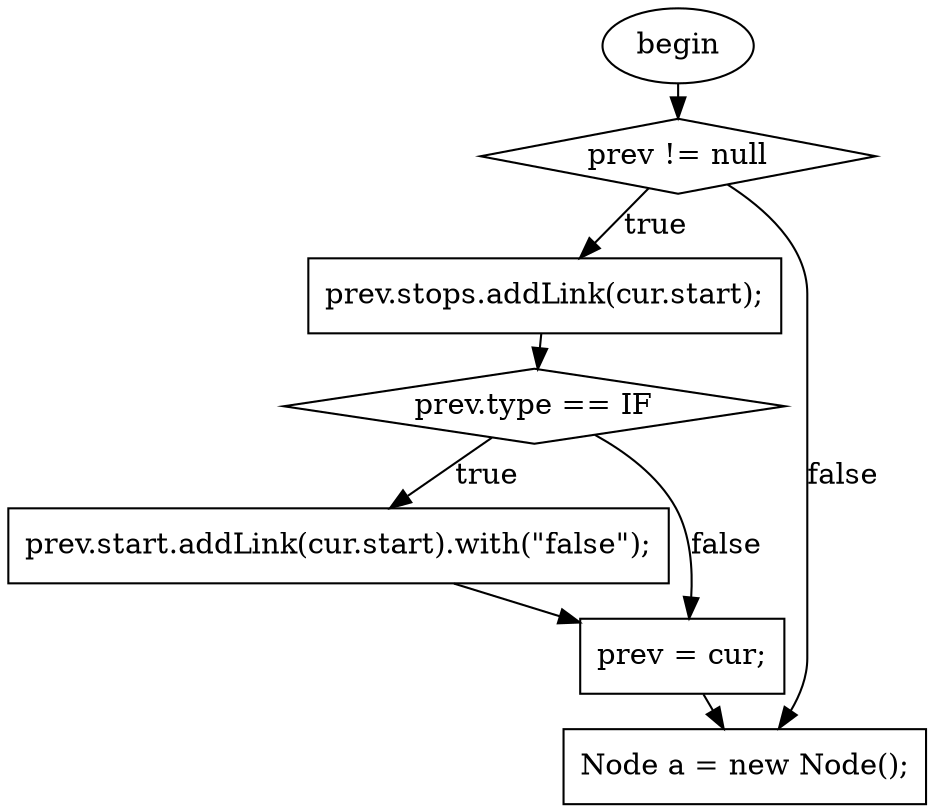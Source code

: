 digraph G{
ranksep = 0.1;
nodesep = 0.1;
F0T0[ shape=ellipse, label="begin", style="filled", fillcolor="white"]
F40T185[ shape=diamond, label="prev != null", style="filled", fillcolor="white"]
F62T91[ shape=box, label="prev.stops.addLink(cur.start);", style="filled", fillcolor="white"]
F95T169[ shape=diamond, label="prev.type == IF", style="filled", fillcolor="white"]
F122T165[ shape=box, label="prev.start.addLink(cur.start).with(\"false\");", style="filled", fillcolor="white"]
F173T183[ shape=box, label="prev = cur;", style="filled", fillcolor="white"]
F187T206[ shape=box, label="Node a = new Node();", style="filled", fillcolor="white"]
F0T0 -> F40T185
F62T91 -> F95T169
F122T165 -> F173T183
F173T183 -> F187T206
F40T185 -> F62T91[label="true", minlen=1]
F95T169 -> F122T165[label="true", minlen=1]
F95T169 -> F173T183[label="false", minlen=2]
F40T185 -> F187T206[label="false", minlen=2]
}
